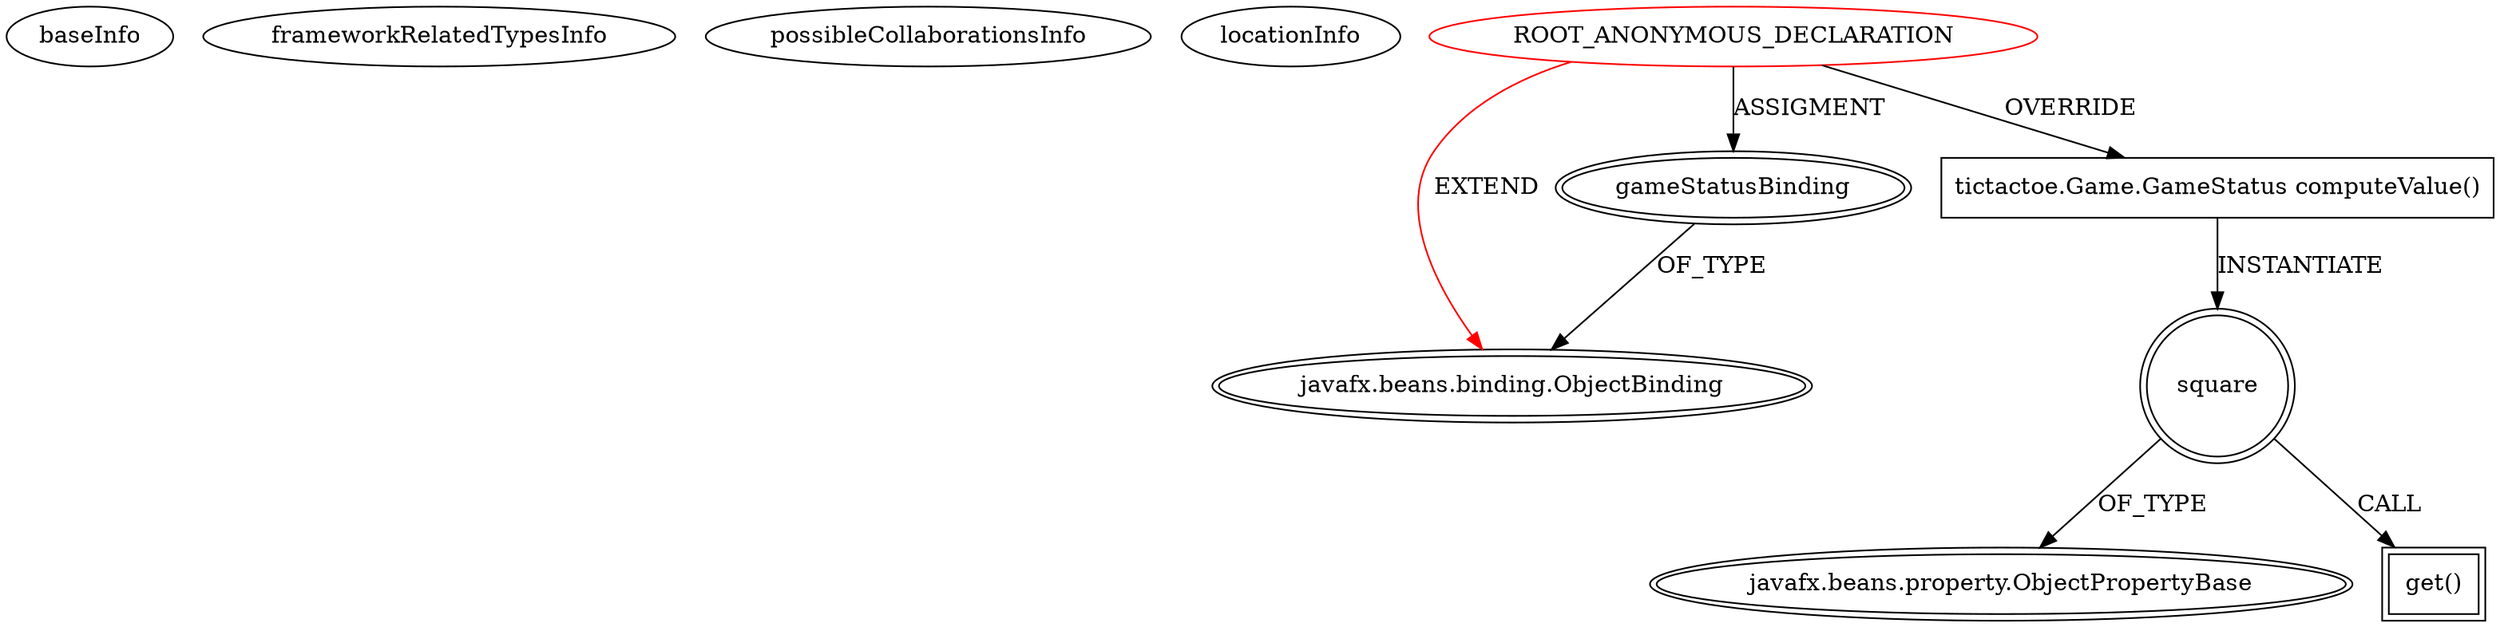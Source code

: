 digraph {
baseInfo[graphId=3263,category="extension_graph",isAnonymous=true,possibleRelation=false]
frameworkRelatedTypesInfo[0="javafx.beans.binding.ObjectBinding"]
possibleCollaborationsInfo[]
locationInfo[projectName="james-d-TicTacToe",filePath="/james-d-TicTacToe/TicTacToe-master/src/tictactoe/Game.java",contextSignature="void createGameStatusBinding()",graphId="3263"]
0[label="ROOT_ANONYMOUS_DECLARATION",vertexType="ROOT_ANONYMOUS_DECLARATION",isFrameworkType=false,color=red]
1[label="javafx.beans.binding.ObjectBinding",vertexType="FRAMEWORK_CLASS_TYPE",isFrameworkType=true,peripheries=2]
2[label="gameStatusBinding",vertexType="OUTSIDE_VARIABLE_EXPRESION",isFrameworkType=true,peripheries=2]
4[label="tictactoe.Game.GameStatus computeValue()",vertexType="OVERRIDING_METHOD_DECLARATION",isFrameworkType=false,shape=box]
5[label="square",vertexType="VARIABLE_EXPRESION",isFrameworkType=true,peripheries=2,shape=circle]
7[label="javafx.beans.property.ObjectPropertyBase",vertexType="FRAMEWORK_CLASS_TYPE",isFrameworkType=true,peripheries=2]
6[label="get()",vertexType="INSIDE_CALL",isFrameworkType=true,peripheries=2,shape=box]
0->1[label="EXTEND",color=red]
0->2[label="ASSIGMENT"]
2->1[label="OF_TYPE"]
0->4[label="OVERRIDE"]
4->5[label="INSTANTIATE"]
5->7[label="OF_TYPE"]
5->6[label="CALL"]
}
